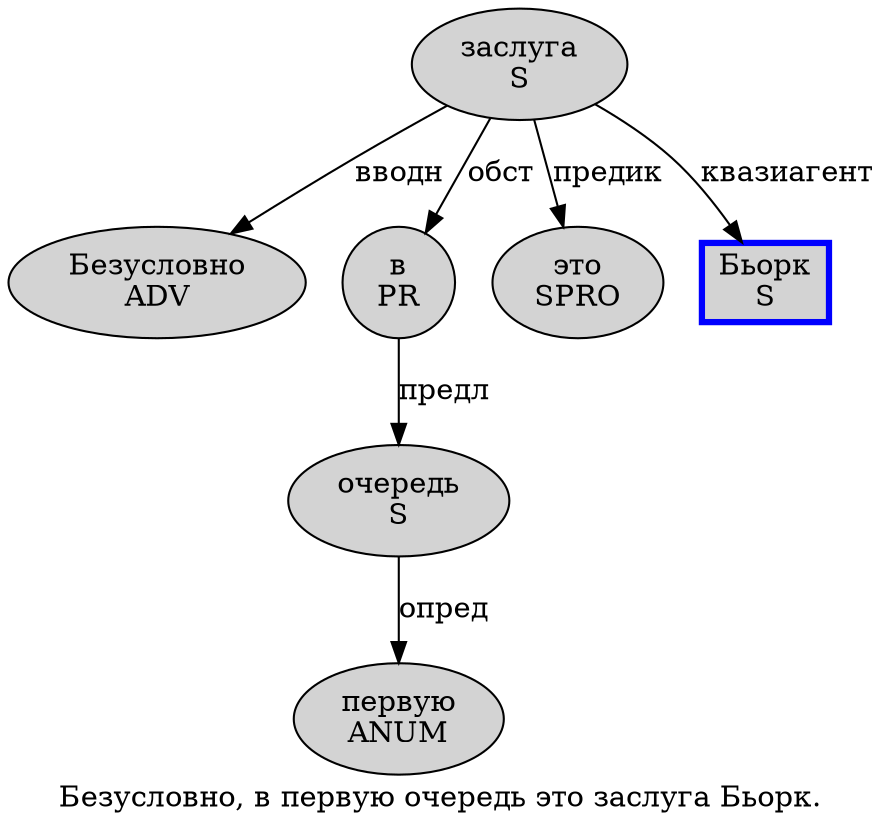 digraph SENTENCE_1663 {
	graph [label="Безусловно, в первую очередь это заслуга Бьорк."]
	node [style=filled]
		0 [label="Безусловно
ADV" color="" fillcolor=lightgray penwidth=1 shape=ellipse]
		2 [label="в
PR" color="" fillcolor=lightgray penwidth=1 shape=ellipse]
		3 [label="первую
ANUM" color="" fillcolor=lightgray penwidth=1 shape=ellipse]
		4 [label="очередь
S" color="" fillcolor=lightgray penwidth=1 shape=ellipse]
		5 [label="это
SPRO" color="" fillcolor=lightgray penwidth=1 shape=ellipse]
		6 [label="заслуга
S" color="" fillcolor=lightgray penwidth=1 shape=ellipse]
		7 [label="Бьорк
S" color=blue fillcolor=lightgray penwidth=3 shape=box]
			6 -> 0 [label="вводн"]
			6 -> 2 [label="обст"]
			6 -> 5 [label="предик"]
			6 -> 7 [label="квазиагент"]
			2 -> 4 [label="предл"]
			4 -> 3 [label="опред"]
}